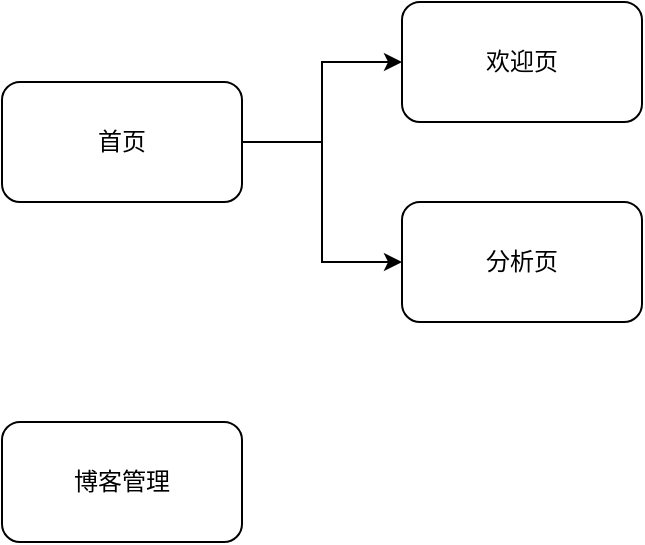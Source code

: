 <mxfile version="21.6.6" type="github">
  <diagram name="第 1 页" id="ImGkmjCMXmssgdmKCcMm">
    <mxGraphModel dx="1050" dy="542" grid="1" gridSize="10" guides="1" tooltips="1" connect="1" arrows="1" fold="1" page="1" pageScale="1" pageWidth="827" pageHeight="1169" math="0" shadow="0">
      <root>
        <mxCell id="0" />
        <mxCell id="1" parent="0" />
        <mxCell id="D2wIwuWKpKYhKre_4Qg9-7" style="edgeStyle=orthogonalEdgeStyle;rounded=0;orthogonalLoop=1;jettySize=auto;html=1;exitX=1;exitY=0.5;exitDx=0;exitDy=0;entryX=0;entryY=0.5;entryDx=0;entryDy=0;" edge="1" parent="1" source="D2wIwuWKpKYhKre_4Qg9-3" target="D2wIwuWKpKYhKre_4Qg9-5">
          <mxGeometry relative="1" as="geometry" />
        </mxCell>
        <mxCell id="D2wIwuWKpKYhKre_4Qg9-8" style="edgeStyle=orthogonalEdgeStyle;rounded=0;orthogonalLoop=1;jettySize=auto;html=1;exitX=1;exitY=0.5;exitDx=0;exitDy=0;entryX=0;entryY=0.5;entryDx=0;entryDy=0;" edge="1" parent="1" source="D2wIwuWKpKYhKre_4Qg9-3" target="D2wIwuWKpKYhKre_4Qg9-6">
          <mxGeometry relative="1" as="geometry" />
        </mxCell>
        <mxCell id="D2wIwuWKpKYhKre_4Qg9-3" value="首页" style="rounded=1;whiteSpace=wrap;html=1;" vertex="1" parent="1">
          <mxGeometry x="190" y="50" width="120" height="60" as="geometry" />
        </mxCell>
        <mxCell id="D2wIwuWKpKYhKre_4Qg9-5" value="欢迎页" style="rounded=1;whiteSpace=wrap;html=1;" vertex="1" parent="1">
          <mxGeometry x="390" y="10" width="120" height="60" as="geometry" />
        </mxCell>
        <mxCell id="D2wIwuWKpKYhKre_4Qg9-6" value="分析页" style="rounded=1;whiteSpace=wrap;html=1;" vertex="1" parent="1">
          <mxGeometry x="390" y="110" width="120" height="60" as="geometry" />
        </mxCell>
        <mxCell id="D2wIwuWKpKYhKre_4Qg9-9" value="博客管理" style="rounded=1;whiteSpace=wrap;html=1;" vertex="1" parent="1">
          <mxGeometry x="190" y="220" width="120" height="60" as="geometry" />
        </mxCell>
      </root>
    </mxGraphModel>
  </diagram>
</mxfile>
